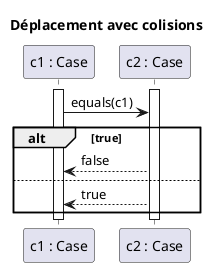 @startuml
title "Déplacement avec colisions"
participant "c1 : Case" as c1
participant "c2 : Case" as c2

activate c1
activate c2
c1 -> c2 :   equals(c1)
alt true
c2 --> c1 : false
else
c2 --> c1 : true
end
deactivate c1
deactivate c2
@enduml